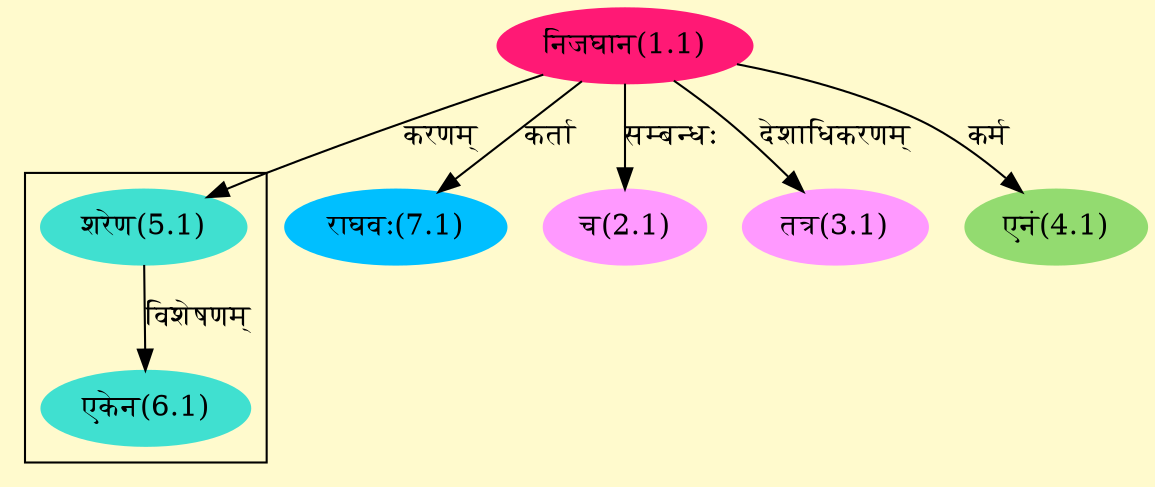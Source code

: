 digraph G{
rankdir=BT;
 compound=true;
 bgcolor="lemonchiffon1";

subgraph cluster_1{
Node6_1 [style=filled, color="#40E0D0" label = "एकेन(6.1)"]
Node5_1 [style=filled, color="#40E0D0" label = "शरेण(5.1)"]

}
Node1_1 [style=filled, color="#FF1975" label = "निजघान(1.1)"]
Node7_1 [style=filled, color="#00BFFF" label = "राघवः(7.1)"]
Node [style=filled, color="" label = "()"]
Node2_1 [style=filled, color="#FF99FF" label = "च(2.1)"]
Node3_1 [style=filled, color="#FF99FF" label = "तत्र(3.1)"]
Node4_1 [style=filled, color="#93DB70" label = "एनं(4.1)"]
Node5_1 [style=filled, color="#40E0D0" label = "शरेण(5.1)"]
/* Start of Relations section */

Node2_1 -> Node1_1 [  label="सम्बन्धः"  dir="back" ]
Node3_1 -> Node1_1 [  label="देशाधिकरणम्"  dir="back" ]
Node4_1 -> Node1_1 [  label="कर्म"  dir="back" ]
Node5_1 -> Node1_1 [  label="करणम्"  dir="back" ]
Node6_1 -> Node5_1 [  label="विशेषणम्"  dir="back" ]
Node7_1 -> Node1_1 [  label="कर्ता"  dir="back" ]
}
